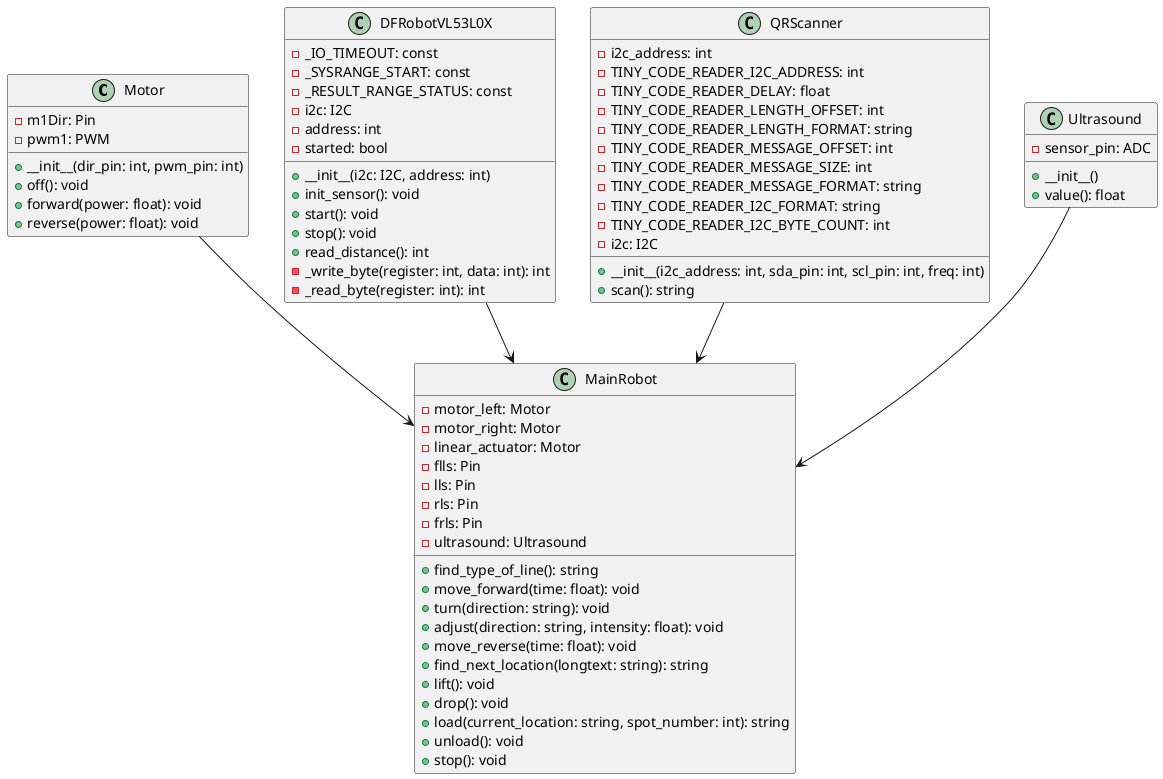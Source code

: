 @startuml

' Class: Motor
class Motor {
  - m1Dir: Pin
  - pwm1: PWM
  + __init__(dir_pin: int, pwm_pin: int)
  + off(): void
  + forward(power: float): void
  + reverse(power: float): void
}

' Class: DFRobotVL53L0X
class DFRobotVL53L0X {
  - _IO_TIMEOUT: const
  - _SYSRANGE_START: const
  - _RESULT_RANGE_STATUS: const
  - i2c: I2C
  - address: int
  - started: bool
  + __init__(i2c: I2C, address: int)
  + init_sensor(): void
  + start(): void
  + stop(): void
  + read_distance(): int
  - _write_byte(register: int, data: int): int
  - _read_byte(register: int): int
}

' Class: QRScanner
class QRScanner {
  - i2c_address: int
  - TINY_CODE_READER_I2C_ADDRESS: int
  - TINY_CODE_READER_DELAY: float
  - TINY_CODE_READER_LENGTH_OFFSET: int
  - TINY_CODE_READER_LENGTH_FORMAT: string
  - TINY_CODE_READER_MESSAGE_OFFSET: int
  - TINY_CODE_READER_MESSAGE_SIZE: int
  - TINY_CODE_READER_MESSAGE_FORMAT: string
  - TINY_CODE_READER_I2C_FORMAT: string
  - TINY_CODE_READER_I2C_BYTE_COUNT: int
  - i2c: I2C
  + __init__(i2c_address: int, sda_pin: int, scl_pin: int, freq: int)
  + scan(): string
}

' Class: Ultrasound
class Ultrasound {
  - sensor_pin: ADC
  + __init__()
  + value(): float
}

' Class: MainRobot
class MainRobot {
  - motor_left: Motor
  - motor_right: Motor
  - linear_actuator: Motor
  - flls: Pin
  - lls: Pin
  - rls: Pin
  - frls: Pin
  - ultrasound: Ultrasound
  + find_type_of_line(): string
  + move_forward(time: float): void
  + turn(direction: string): void
  + adjust(direction: string, intensity: float): void
  + move_reverse(time: float): void
  + find_next_location(longtext: string): string
  + lift(): void
  + drop(): void
  + load(current_location: string, spot_number: int): string
  + unload(): void
  + stop(): void
}

' Relationships between classes
Motor --> MainRobot
DFRobotVL53L0X --> MainRobot
QRScanner --> MainRobot
Ultrasound --> MainRobot

@enduml
